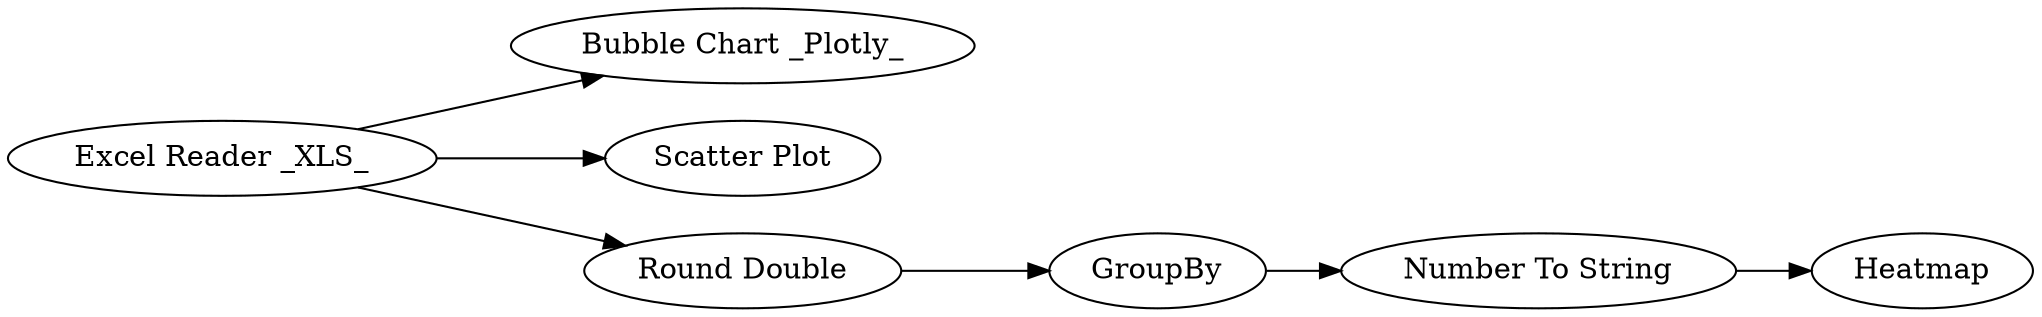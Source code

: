 digraph {
	"-4352528519695331712_25" [label=GroupBy]
	"-4352528519695331712_29" [label="Bubble Chart _Plotly_"]
	"-4352528519695331712_22" [label="Scatter Plot"]
	"-4352528519695331712_27" [label="Number To String"]
	"-4352528519695331712_26" [label="Round Double"]
	"-4352528519695331712_20" [label=Heatmap]
	"-4352528519695331712_28" [label="Excel Reader _XLS_"]
	"-4352528519695331712_28" -> "-4352528519695331712_22"
	"-4352528519695331712_27" -> "-4352528519695331712_20"
	"-4352528519695331712_28" -> "-4352528519695331712_29"
	"-4352528519695331712_25" -> "-4352528519695331712_27"
	"-4352528519695331712_28" -> "-4352528519695331712_26"
	"-4352528519695331712_26" -> "-4352528519695331712_25"
	rankdir=LR
}

